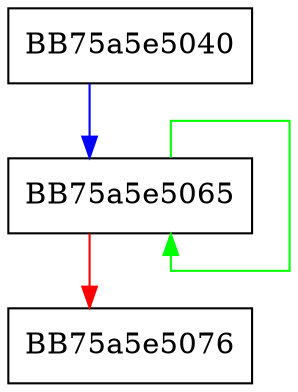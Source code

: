 digraph SSE_pand {
  node [shape="box"];
  graph [splines=ortho];
  BB75a5e5040 -> BB75a5e5065 [color="blue"];
  BB75a5e5065 -> BB75a5e5065 [color="green"];
  BB75a5e5065 -> BB75a5e5076 [color="red"];
}